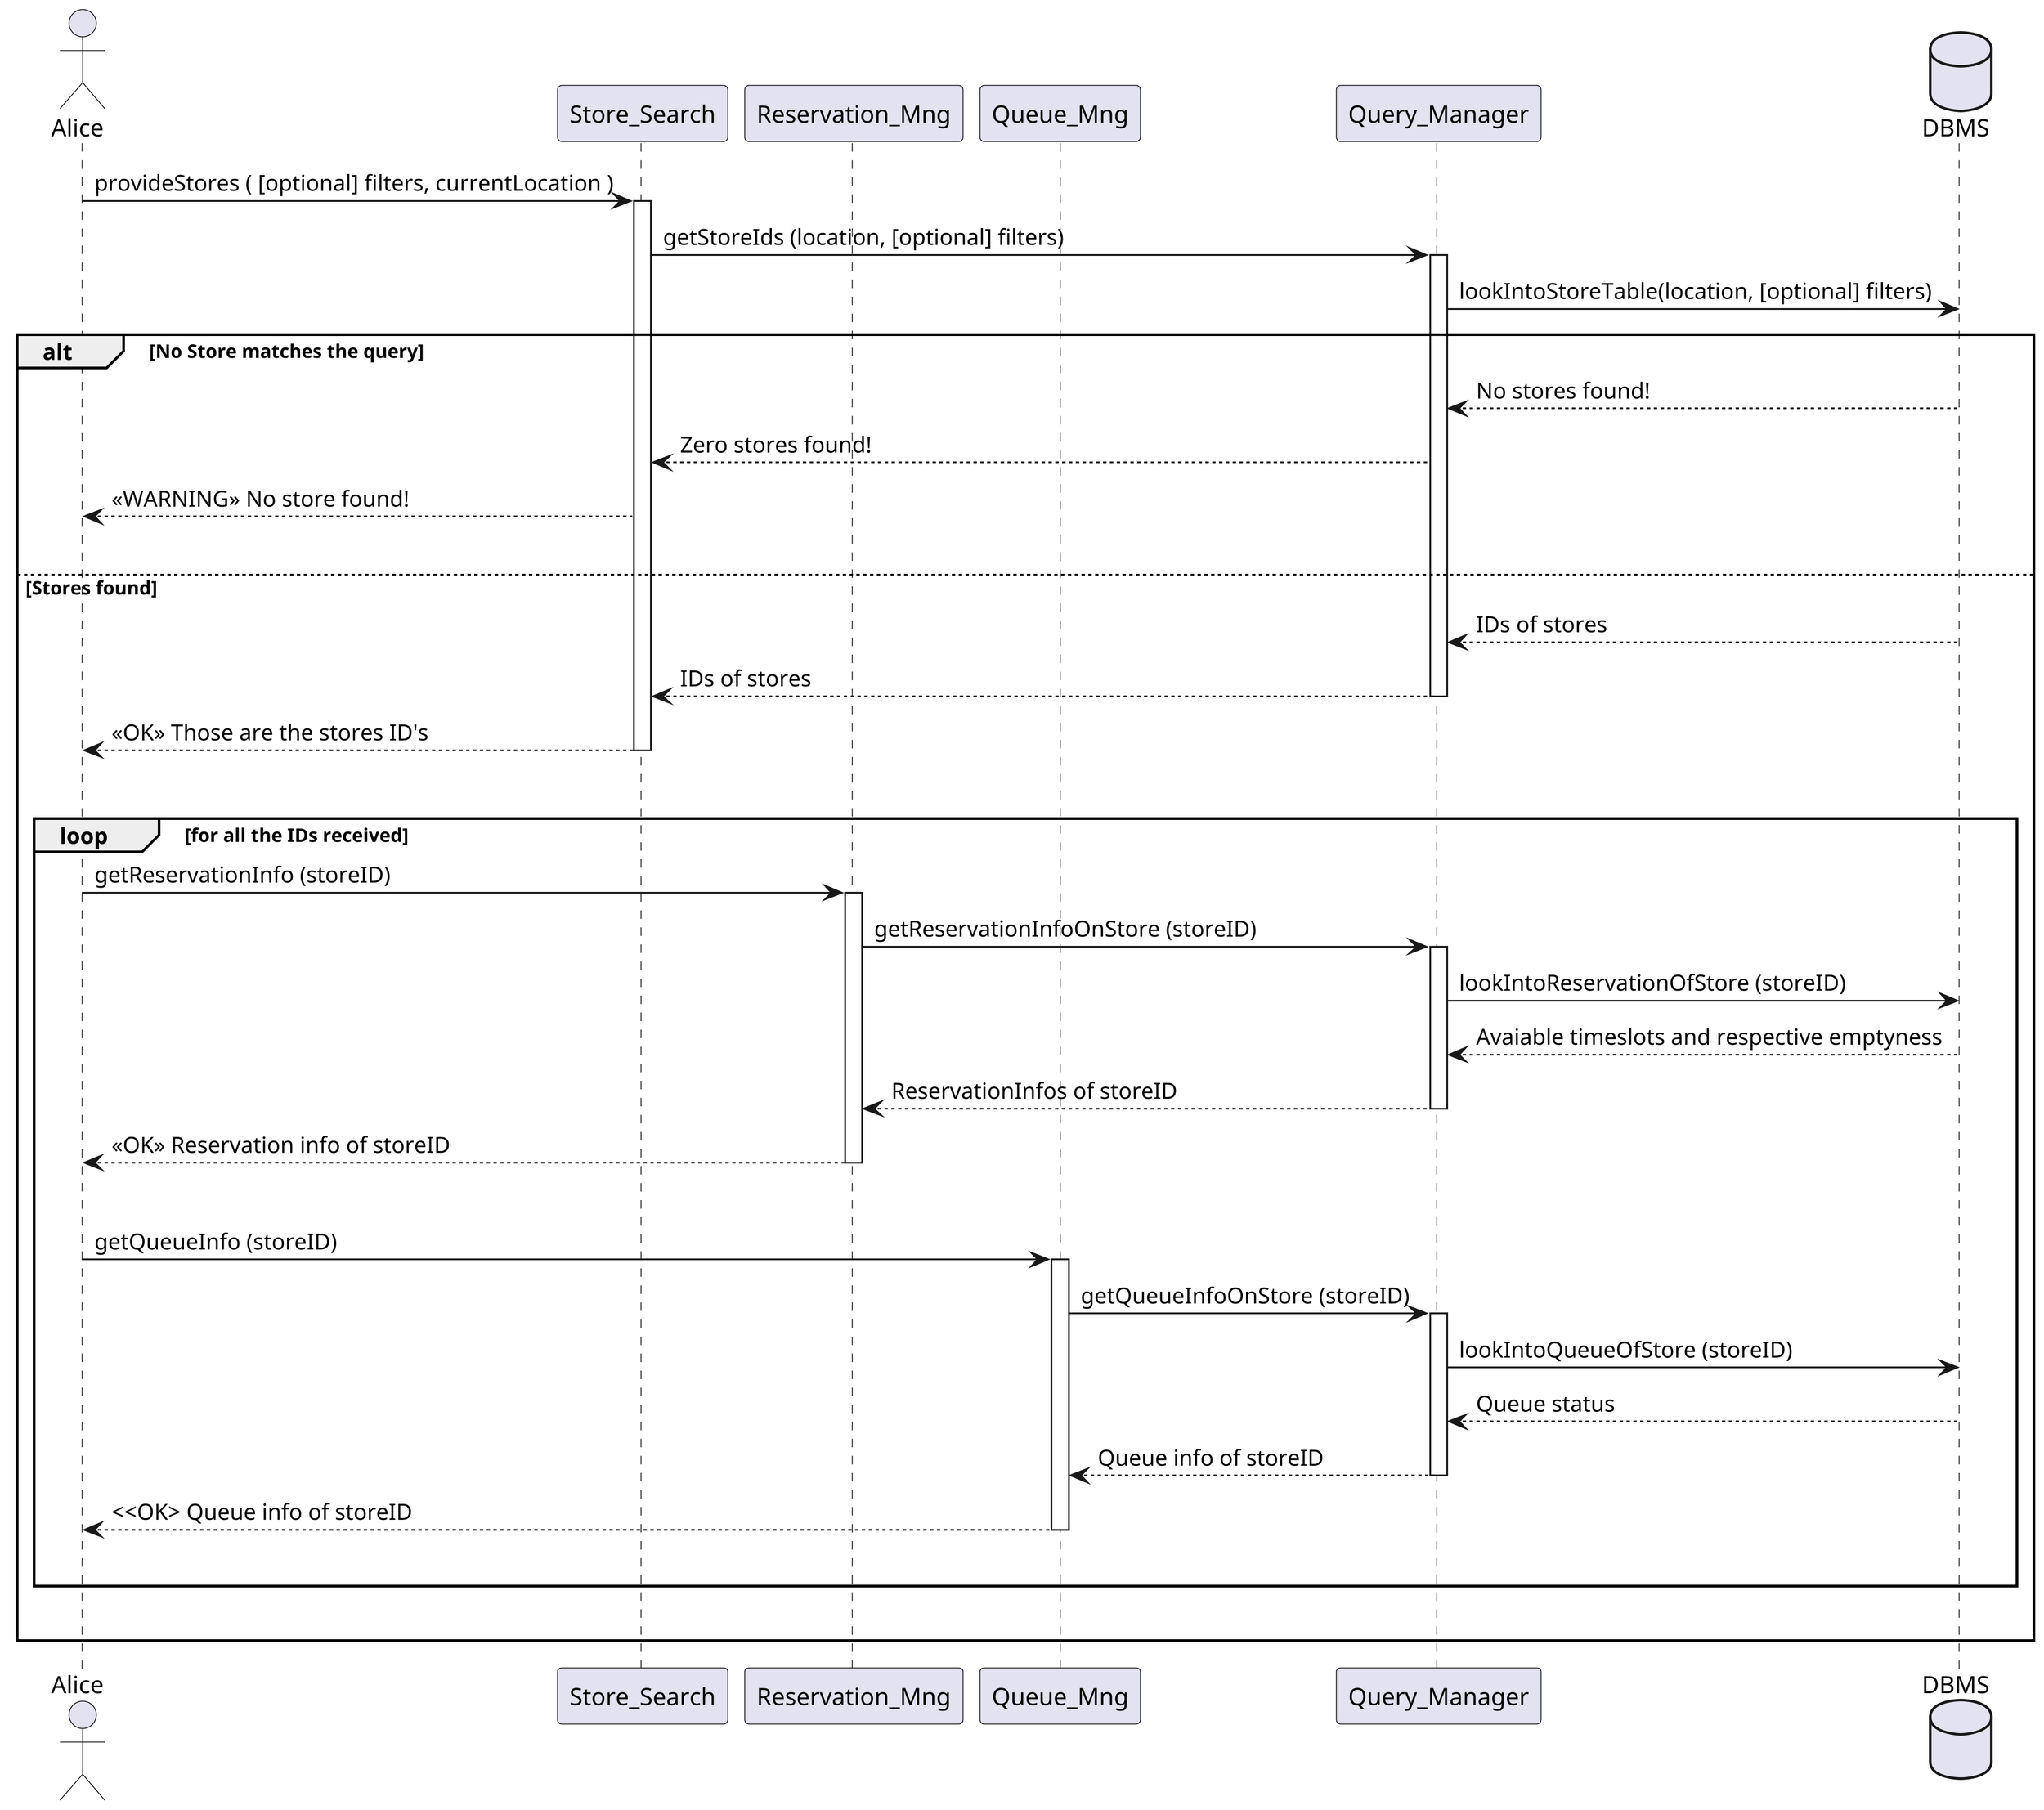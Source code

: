 @startuml seq_search_store

skinparam {
   dpi 300
}

actor Alice as a
participant Store_Search as ss
participant Reservation_Mng as rm
participant Queue_Mng as queue
participant Query_Manager as qm
database DBMS as db

a -> ss : provideStores ( [optional] filters, currentLocation )
activate ss 
ss -> qm : getStoreIds (location, [optional] filters)
activate qm
qm -> db : lookIntoStoreTable(location, [optional] filters)

alt No Store matches the query
    db --> qm : No stores found!
    qm --> ss : Zero stores found!
    ss --> a  : <<WARNING>> No store found!
    |||
else Stores found
    db --> qm : IDs of stores
    qm --> ss : IDs of stores
    deactivate qm
    ss --> a : <<OK>> Those are the stores ID's
    deactivate ss
    |||
    loop for all the IDs received
        a->rm : getReservationInfo (storeID)
        activate rm
        rm -> qm : getReservationInfoOnStore (storeID)
        activate qm
        qm -> db : lookIntoReservationOfStore (storeID)
        db --> qm : Avaiable timeslots and respective emptyness
        qm --> rm : ReservationInfos of storeID
        deactivate qm
        rm --> a : <<OK>> Reservation info of storeID
        deactivate rm
        |||
        a-> queue : getQueueInfo (storeID)
        activate queue
        queue -> qm : getQueueInfoOnStore (storeID)
        activate qm
        qm -> db : lookIntoQueueOfStore (storeID)
        db --> qm : Queue status
        qm --> queue : Queue info of storeID
        deactivate qm
        queue --> a : <<OK> Queue info of storeID
        deactivate queue
        |||
    end
    |||
end



@enduml